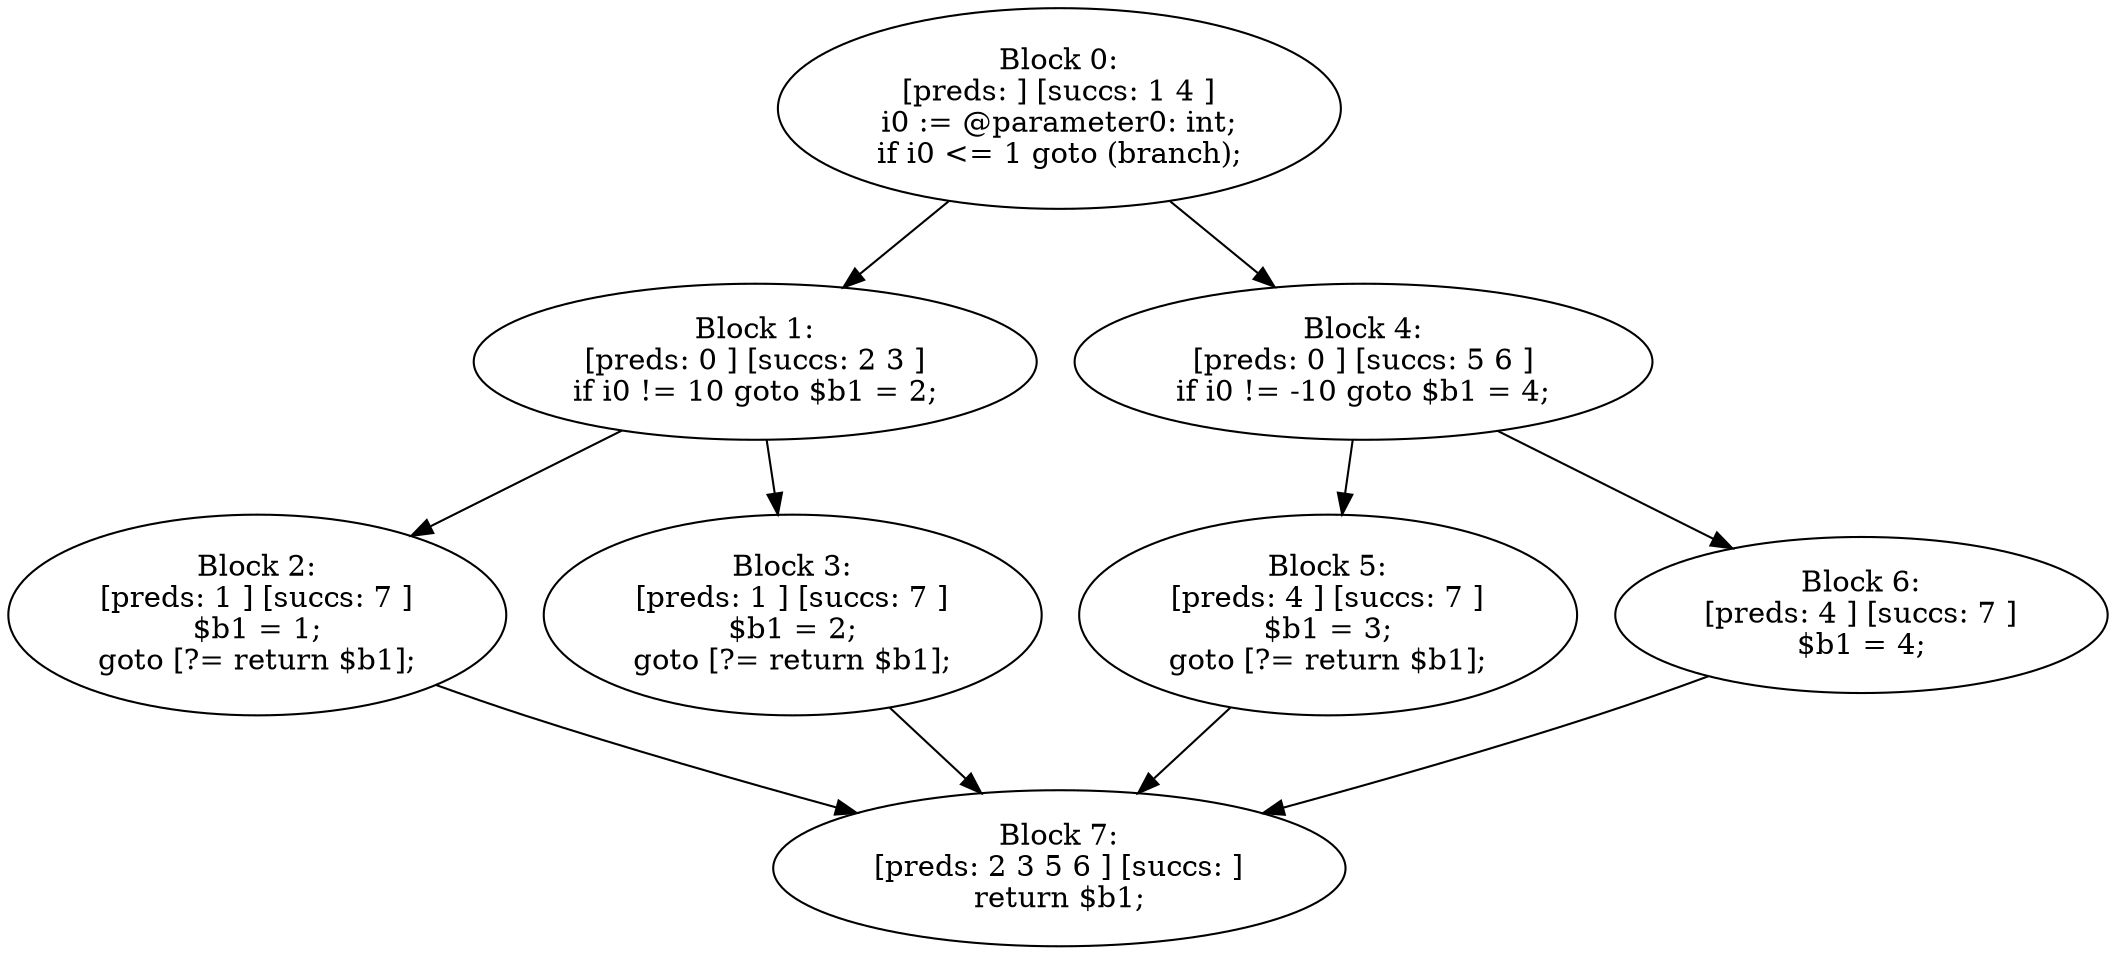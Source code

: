 digraph "unitGraph" {
    "Block 0:
[preds: ] [succs: 1 4 ]
i0 := @parameter0: int;
if i0 <= 1 goto (branch);
"
    "Block 1:
[preds: 0 ] [succs: 2 3 ]
if i0 != 10 goto $b1 = 2;
"
    "Block 2:
[preds: 1 ] [succs: 7 ]
$b1 = 1;
goto [?= return $b1];
"
    "Block 3:
[preds: 1 ] [succs: 7 ]
$b1 = 2;
goto [?= return $b1];
"
    "Block 4:
[preds: 0 ] [succs: 5 6 ]
if i0 != -10 goto $b1 = 4;
"
    "Block 5:
[preds: 4 ] [succs: 7 ]
$b1 = 3;
goto [?= return $b1];
"
    "Block 6:
[preds: 4 ] [succs: 7 ]
$b1 = 4;
"
    "Block 7:
[preds: 2 3 5 6 ] [succs: ]
return $b1;
"
    "Block 0:
[preds: ] [succs: 1 4 ]
i0 := @parameter0: int;
if i0 <= 1 goto (branch);
"->"Block 1:
[preds: 0 ] [succs: 2 3 ]
if i0 != 10 goto $b1 = 2;
";
    "Block 0:
[preds: ] [succs: 1 4 ]
i0 := @parameter0: int;
if i0 <= 1 goto (branch);
"->"Block 4:
[preds: 0 ] [succs: 5 6 ]
if i0 != -10 goto $b1 = 4;
";
    "Block 1:
[preds: 0 ] [succs: 2 3 ]
if i0 != 10 goto $b1 = 2;
"->"Block 2:
[preds: 1 ] [succs: 7 ]
$b1 = 1;
goto [?= return $b1];
";
    "Block 1:
[preds: 0 ] [succs: 2 3 ]
if i0 != 10 goto $b1 = 2;
"->"Block 3:
[preds: 1 ] [succs: 7 ]
$b1 = 2;
goto [?= return $b1];
";
    "Block 2:
[preds: 1 ] [succs: 7 ]
$b1 = 1;
goto [?= return $b1];
"->"Block 7:
[preds: 2 3 5 6 ] [succs: ]
return $b1;
";
    "Block 3:
[preds: 1 ] [succs: 7 ]
$b1 = 2;
goto [?= return $b1];
"->"Block 7:
[preds: 2 3 5 6 ] [succs: ]
return $b1;
";
    "Block 4:
[preds: 0 ] [succs: 5 6 ]
if i0 != -10 goto $b1 = 4;
"->"Block 5:
[preds: 4 ] [succs: 7 ]
$b1 = 3;
goto [?= return $b1];
";
    "Block 4:
[preds: 0 ] [succs: 5 6 ]
if i0 != -10 goto $b1 = 4;
"->"Block 6:
[preds: 4 ] [succs: 7 ]
$b1 = 4;
";
    "Block 5:
[preds: 4 ] [succs: 7 ]
$b1 = 3;
goto [?= return $b1];
"->"Block 7:
[preds: 2 3 5 6 ] [succs: ]
return $b1;
";
    "Block 6:
[preds: 4 ] [succs: 7 ]
$b1 = 4;
"->"Block 7:
[preds: 2 3 5 6 ] [succs: ]
return $b1;
";
}
